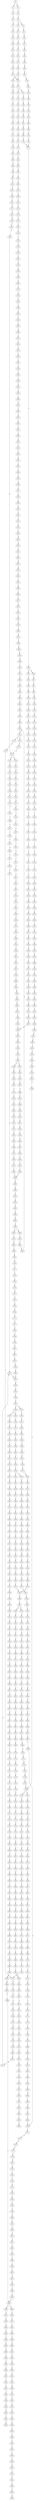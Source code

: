 strict digraph  {
	S0 -> S1 [ label = T ];
	S0 -> S2 [ label = G ];
	S1 -> S3 [ label = T ];
	S2 -> S4 [ label = T ];
	S3 -> S5 [ label = C ];
	S4 -> S6 [ label = C ];
	S5 -> S7 [ label = A ];
	S6 -> S8 [ label = G ];
	S6 -> S9 [ label = C ];
	S7 -> S10 [ label = A ];
	S8 -> S11 [ label = A ];
	S9 -> S12 [ label = A ];
	S10 -> S13 [ label = G ];
	S11 -> S14 [ label = G ];
	S12 -> S15 [ label = G ];
	S13 -> S16 [ label = C ];
	S14 -> S17 [ label = C ];
	S15 -> S18 [ label = C ];
	S16 -> S19 [ label = G ];
	S17 -> S20 [ label = G ];
	S18 -> S21 [ label = G ];
	S19 -> S22 [ label = A ];
	S20 -> S23 [ label = A ];
	S21 -> S24 [ label = A ];
	S22 -> S25 [ label = G ];
	S23 -> S26 [ label = G ];
	S24 -> S27 [ label = G ];
	S25 -> S28 [ label = T ];
	S26 -> S29 [ label = T ];
	S27 -> S30 [ label = T ];
	S28 -> S31 [ label = C ];
	S29 -> S32 [ label = C ];
	S30 -> S33 [ label = C ];
	S31 -> S34 [ label = C ];
	S32 -> S35 [ label = G ];
	S33 -> S34 [ label = C ];
	S33 -> S36 [ label = T ];
	S34 -> S37 [ label = C ];
	S35 -> S38 [ label = A ];
	S36 -> S39 [ label = C ];
	S37 -> S40 [ label = T ];
	S37 -> S41 [ label = G ];
	S38 -> S42 [ label = A ];
	S39 -> S43 [ label = G ];
	S40 -> S44 [ label = C ];
	S41 -> S45 [ label = C ];
	S42 -> S46 [ label = C ];
	S43 -> S47 [ label = T ];
	S44 -> S48 [ label = C ];
	S45 -> S49 [ label = C ];
	S46 -> S50 [ label = C ];
	S47 -> S51 [ label = C ];
	S48 -> S52 [ label = G ];
	S49 -> S53 [ label = T ];
	S50 -> S54 [ label = T ];
	S51 -> S55 [ label = T ];
	S52 -> S56 [ label = G ];
	S53 -> S57 [ label = G ];
	S54 -> S58 [ label = G ];
	S55 -> S59 [ label = G ];
	S56 -> S60 [ label = T ];
	S57 -> S61 [ label = T ];
	S58 -> S62 [ label = T ];
	S59 -> S63 [ label = T ];
	S60 -> S64 [ label = C ];
	S61 -> S65 [ label = C ];
	S62 -> S66 [ label = C ];
	S63 -> S67 [ label = T ];
	S64 -> S68 [ label = T ];
	S65 -> S69 [ label = G ];
	S66 -> S70 [ label = G ];
	S67 -> S71 [ label = C ];
	S68 -> S72 [ label = G ];
	S69 -> S73 [ label = C ];
	S70 -> S74 [ label = C ];
	S71 -> S75 [ label = C ];
	S72 -> S76 [ label = G ];
	S73 -> S77 [ label = G ];
	S74 -> S77 [ label = G ];
	S75 -> S78 [ label = G ];
	S76 -> S79 [ label = A ];
	S77 -> S80 [ label = C ];
	S78 -> S81 [ label = T ];
	S79 -> S82 [ label = G ];
	S80 -> S83 [ label = G ];
	S80 -> S84 [ label = A ];
	S81 -> S85 [ label = G ];
	S82 -> S86 [ label = G ];
	S83 -> S87 [ label = A ];
	S84 -> S88 [ label = A ];
	S85 -> S89 [ label = G ];
	S86 -> S90 [ label = G ];
	S87 -> S91 [ label = G ];
	S88 -> S92 [ label = C ];
	S89 -> S93 [ label = C ];
	S90 -> S94 [ label = T ];
	S91 -> S95 [ label = C ];
	S92 -> S96 [ label = C ];
	S93 -> S97 [ label = C ];
	S94 -> S98 [ label = G ];
	S95 -> S99 [ label = A ];
	S96 -> S100 [ label = C ];
	S97 -> S101 [ label = C ];
	S98 -> S102 [ label = T ];
	S99 -> S103 [ label = G ];
	S100 -> S104 [ label = G ];
	S101 -> S105 [ label = G ];
	S102 -> S106 [ label = T ];
	S103 -> S107 [ label = T ];
	S104 -> S108 [ label = T ];
	S105 -> S109 [ label = T ];
	S106 -> S110 [ label = C ];
	S107 -> S111 [ label = G ];
	S108 -> S112 [ label = A ];
	S109 -> S113 [ label = C ];
	S110 -> S114 [ label = C ];
	S111 -> S115 [ label = C ];
	S112 -> S116 [ label = C ];
	S113 -> S117 [ label = C ];
	S114 -> S118 [ label = A ];
	S115 -> S119 [ label = A ];
	S116 -> S120 [ label = A ];
	S117 -> S121 [ label = A ];
	S118 -> S122 [ label = G ];
	S119 -> S123 [ label = A ];
	S120 -> S124 [ label = G ];
	S121 -> S125 [ label = G ];
	S122 -> S126 [ label = C ];
	S123 -> S127 [ label = C ];
	S124 -> S128 [ label = C ];
	S125 -> S129 [ label = T ];
	S126 -> S130 [ label = A ];
	S127 -> S131 [ label = A ];
	S128 -> S132 [ label = A ];
	S129 -> S133 [ label = A ];
	S130 -> S134 [ label = G ];
	S131 -> S135 [ label = G ];
	S132 -> S136 [ label = G ];
	S133 -> S137 [ label = G ];
	S134 -> S138 [ label = A ];
	S135 -> S139 [ label = C ];
	S136 -> S140 [ label = G ];
	S137 -> S141 [ label = G ];
	S137 -> S142 [ label = C ];
	S138 -> S143 [ label = T ];
	S139 -> S144 [ label = T ];
	S140 -> S145 [ label = T ];
	S141 -> S146 [ label = G ];
	S142 -> S147 [ label = T ];
	S143 -> S148 [ label = A ];
	S144 -> S149 [ label = A ];
	S145 -> S150 [ label = G ];
	S146 -> S151 [ label = T ];
	S147 -> S152 [ label = C ];
	S148 -> S153 [ label = A ];
	S149 -> S154 [ label = C ];
	S150 -> S155 [ label = C ];
	S151 -> S156 [ label = C ];
	S152 -> S157 [ label = C ];
	S153 -> S158 [ label = A ];
	S154 -> S159 [ label = G ];
	S155 -> S160 [ label = A ];
	S156 -> S161 [ label = A ];
	S157 -> S162 [ label = A ];
	S158 -> S163 [ label = A ];
	S159 -> S164 [ label = A ];
	S160 -> S165 [ label = C ];
	S161 -> S166 [ label = C ];
	S162 -> S167 [ label = C ];
	S163 -> S168 [ label = A ];
	S164 -> S169 [ label = G ];
	S165 -> S170 [ label = G ];
	S166 -> S171 [ label = T ];
	S167 -> S172 [ label = C ];
	S168 -> S173 [ label = C ];
	S169 -> S174 [ label = A ];
	S170 -> S175 [ label = C ];
	S171 -> S176 [ label = C ];
	S172 -> S177 [ label = G ];
	S173 -> S178 [ label = T ];
	S174 -> S179 [ label = A ];
	S175 -> S180 [ label = G ];
	S176 -> S181 [ label = G ];
	S177 -> S182 [ label = G ];
	S178 -> S183 [ label = T ];
	S179 -> S184 [ label = C ];
	S180 -> S185 [ label = G ];
	S181 -> S186 [ label = C ];
	S182 -> S187 [ label = A ];
	S183 -> S188 [ label = T ];
	S184 -> S189 [ label = T ];
	S185 -> S190 [ label = T ];
	S186 -> S191 [ label = T ];
	S187 -> S192 [ label = C ];
	S188 -> S193 [ label = G ];
	S189 -> S194 [ label = G ];
	S190 -> S195 [ label = G ];
	S191 -> S196 [ label = T ];
	S192 -> S197 [ label = G ];
	S193 -> S198 [ label = C ];
	S194 -> S199 [ label = G ];
	S195 -> S200 [ label = C ];
	S196 -> S201 [ label = C ];
	S197 -> S202 [ label = T ];
	S198 -> S203 [ label = C ];
	S199 -> S204 [ label = C ];
	S200 -> S205 [ label = C ];
	S201 -> S206 [ label = A ];
	S202 -> S207 [ label = C ];
	S203 -> S208 [ label = G ];
	S204 -> S209 [ label = G ];
	S205 -> S210 [ label = G ];
	S206 -> S211 [ label = T ];
	S207 -> S212 [ label = G ];
	S208 -> S213 [ label = T ];
	S209 -> S214 [ label = C ];
	S210 -> S215 [ label = C ];
	S211 -> S216 [ label = C ];
	S212 -> S217 [ label = T ];
	S213 -> S218 [ label = A ];
	S214 -> S219 [ label = A ];
	S215 -> S220 [ label = A ];
	S216 -> S221 [ label = C ];
	S217 -> S222 [ label = G ];
	S218 -> S223 [ label = G ];
	S219 -> S224 [ label = G ];
	S220 -> S225 [ label = A ];
	S221 -> S226 [ label = A ];
	S222 -> S227 [ label = A ];
	S223 -> S228 [ label = C ];
	S224 -> S229 [ label = C ];
	S225 -> S230 [ label = C ];
	S226 -> S231 [ label = G ];
	S227 -> S232 [ label = C ];
	S228 -> S233 [ label = C ];
	S229 -> S234 [ label = G ];
	S230 -> S235 [ label = C ];
	S231 -> S236 [ label = A ];
	S232 -> S237 [ label = C ];
	S233 -> S238 [ label = G ];
	S234 -> S239 [ label = G ];
	S235 -> S240 [ label = A ];
	S236 -> S241 [ label = A ];
	S237 -> S242 [ label = G ];
	S238 -> S243 [ label = G ];
	S239 -> S244 [ label = G ];
	S240 -> S245 [ label = G ];
	S241 -> S246 [ label = C ];
	S242 -> S247 [ label = G ];
	S243 -> S248 [ label = T ];
	S244 -> S249 [ label = T ];
	S245 -> S250 [ label = T ];
	S246 -> S251 [ label = C ];
	S247 -> S252 [ label = T ];
	S248 -> S253 [ label = G ];
	S249 -> S254 [ label = G ];
	S250 -> S255 [ label = C ];
	S251 -> S256 [ label = A ];
	S251 -> S257 [ label = G ];
	S252 -> S258 [ label = C ];
	S253 -> S259 [ label = A ];
	S254 -> S260 [ label = C ];
	S255 -> S261 [ label = G ];
	S256 -> S262 [ label = G ];
	S256 -> S263 [ label = C ];
	S257 -> S264 [ label = G ];
	S258 -> S265 [ label = G ];
	S259 -> S266 [ label = C ];
	S260 -> S267 [ label = C ];
	S261 -> S268 [ label = C ];
	S262 -> S269 [ label = A ];
	S263 -> S270 [ label = C ];
	S264 -> S271 [ label = A ];
	S265 -> S272 [ label = C ];
	S266 -> S273 [ label = G ];
	S267 -> S274 [ label = G ];
	S268 -> S275 [ label = G ];
	S269 -> S276 [ label = C ];
	S270 -> S277 [ label = A ];
	S271 -> S278 [ label = C ];
	S272 -> S279 [ label = G ];
	S273 -> S280 [ label = T ];
	S274 -> S281 [ label = C ];
	S275 -> S282 [ label = C ];
	S276 -> S283 [ label = T ];
	S277 -> S284 [ label = C ];
	S278 -> S285 [ label = G ];
	S279 -> S286 [ label = T ];
	S280 -> S287 [ label = G ];
	S281 -> S288 [ label = C ];
	S282 -> S289 [ label = A ];
	S283 -> S290 [ label = C ];
	S284 -> S291 [ label = C ];
	S285 -> S292 [ label = C ];
	S286 -> S293 [ label = A ];
	S287 -> S294 [ label = G ];
	S288 -> S295 [ label = G ];
	S289 -> S296 [ label = G ];
	S290 -> S297 [ label = C ];
	S291 -> S298 [ label = C ];
	S292 -> S299 [ label = C ];
	S293 -> S300 [ label = G ];
	S294 -> S301 [ label = G ];
	S295 -> S302 [ label = G ];
	S296 -> S303 [ label = C ];
	S297 -> S304 [ label = C ];
	S298 -> S305 [ label = C ];
	S299 -> S306 [ label = C ];
	S300 -> S307 [ label = C ];
	S301 -> S308 [ label = T ];
	S302 -> S309 [ label = T ];
	S303 -> S310 [ label = C ];
	S304 -> S311 [ label = A ];
	S305 -> S312 [ label = T ];
	S306 -> S313 [ label = A ];
	S307 -> S314 [ label = C ];
	S308 -> S315 [ label = A ];
	S309 -> S316 [ label = G ];
	S310 -> S317 [ label = G ];
	S311 -> S318 [ label = T ];
	S312 -> S319 [ label = T ];
	S313 -> S320 [ label = T ];
	S314 -> S321 [ label = G ];
	S315 -> S322 [ label = C ];
	S316 -> S323 [ label = G ];
	S317 -> S324 [ label = G ];
	S318 -> S325 [ label = C ];
	S319 -> S326 [ label = C ];
	S320 -> S327 [ label = C ];
	S321 -> S328 [ label = C ];
	S322 -> S329 [ label = T ];
	S323 -> S330 [ label = T ];
	S324 -> S331 [ label = T ];
	S325 -> S332 [ label = T ];
	S326 -> S333 [ label = C ];
	S326 -> S334 [ label = G ];
	S327 -> S335 [ label = G ];
	S328 -> S336 [ label = T ];
	S329 -> S337 [ label = A ];
	S330 -> S338 [ label = G ];
	S331 -> S339 [ label = G ];
	S332 -> S340 [ label = G ];
	S333 -> S341 [ label = T ];
	S334 -> S342 [ label = A ];
	S335 -> S343 [ label = T ];
	S336 -> S344 [ label = G ];
	S337 -> S345 [ label = T ];
	S338 -> S346 [ label = G ];
	S339 -> S347 [ label = G ];
	S340 -> S348 [ label = C ];
	S341 -> S349 [ label = G ];
	S342 -> S350 [ label = T ];
	S343 -> S351 [ label = C ];
	S344 -> S352 [ label = G ];
	S345 -> S353 [ label = T ];
	S346 -> S354 [ label = A ];
	S347 -> S355 [ label = A ];
	S348 -> S356 [ label = C ];
	S349 -> S357 [ label = T ];
	S350 -> S358 [ label = C ];
	S351 -> S359 [ label = C ];
	S352 -> S360 [ label = A ];
	S353 -> S361 [ label = G ];
	S354 -> S362 [ label = A ];
	S355 -> S363 [ label = A ];
	S356 -> S364 [ label = A ];
	S357 -> S365 [ label = C ];
	S358 -> S366 [ label = G ];
	S359 -> S367 [ label = T ];
	S360 -> S368 [ label = A ];
	S361 -> S369 [ label = G ];
	S362 -> S370 [ label = C ];
	S363 -> S371 [ label = G ];
	S364 -> S372 [ label = G ];
	S365 -> S373 [ label = C ];
	S366 -> S374 [ label = T ];
	S367 -> S375 [ label = C ];
	S368 -> S376 [ label = G ];
	S369 -> S377 [ label = A ];
	S370 -> S378 [ label = C ];
	S371 -> S379 [ label = A ];
	S372 -> S380 [ label = T ];
	S373 -> S381 [ label = T ];
	S374 -> S382 [ label = T ];
	S375 -> S383 [ label = T ];
	S376 -> S384 [ label = A ];
	S377 -> S385 [ label = A ];
	S378 -> S386 [ label = T ];
	S379 -> S387 [ label = A ];
	S380 -> S388 [ label = C ];
	S381 -> S389 [ label = T ];
	S382 -> S390 [ label = T ];
	S383 -> S391 [ label = T ];
	S384 -> S392 [ label = A ];
	S385 -> S393 [ label = C ];
	S386 -> S394 [ label = C ];
	S387 -> S395 [ label = C ];
	S388 -> S396 [ label = G ];
	S389 -> S397 [ label = G ];
	S390 -> S398 [ label = G ];
	S391 -> S399 [ label = C ];
	S392 -> S395 [ label = C ];
	S393 -> S400 [ label = G ];
	S394 -> S401 [ label = G ];
	S395 -> S402 [ label = G ];
	S396 -> S403 [ label = T ];
	S397 -> S404 [ label = T ];
	S398 -> S405 [ label = T ];
	S399 -> S406 [ label = T ];
	S400 -> S407 [ label = G ];
	S401 -> S408 [ label = G ];
	S402 -> S409 [ label = G ];
	S403 -> S410 [ label = A ];
	S404 -> S411 [ label = A ];
	S405 -> S412 [ label = A ];
	S406 -> S413 [ label = C ];
	S407 -> S414 [ label = T ];
	S408 -> S415 [ label = C ];
	S409 -> S416 [ label = C ];
	S410 -> S417 [ label = A ];
	S411 -> S418 [ label = G ];
	S412 -> S419 [ label = G ];
	S413 -> S420 [ label = G ];
	S414 -> S421 [ label = A ];
	S415 -> S422 [ label = A ];
	S416 -> S423 [ label = A ];
	S417 -> S424 [ label = G ];
	S418 -> S425 [ label = G ];
	S419 -> S426 [ label = G ];
	S420 -> S427 [ label = G ];
	S421 -> S428 [ label = C ];
	S422 -> S429 [ label = C ];
	S423 -> S430 [ label = C ];
	S424 -> S431 [ label = A ];
	S425 -> S432 [ label = A ];
	S426 -> S433 [ label = A ];
	S427 -> S434 [ label = A ];
	S428 -> S435 [ label = G ];
	S429 -> S436 [ label = G ];
	S430 -> S437 [ label = C ];
	S430 -> S438 [ label = T ];
	S431 -> S439 [ label = C ];
	S432 -> S440 [ label = G ];
	S433 -> S441 [ label = A ];
	S434 -> S442 [ label = G ];
	S435 -> S443 [ label = A ];
	S436 -> S444 [ label = C ];
	S437 -> S445 [ label = G ];
	S438 -> S446 [ label = G ];
	S439 -> S447 [ label = G ];
	S440 -> S448 [ label = A ];
	S441 -> S449 [ label = A ];
	S442 -> S450 [ label = A ];
	S443 -> S451 [ label = A ];
	S444 -> S452 [ label = G ];
	S445 -> S453 [ label = G ];
	S446 -> S454 [ label = G ];
	S447 -> S455 [ label = G ];
	S448 -> S456 [ label = G ];
	S449 -> S457 [ label = G ];
	S450 -> S458 [ label = G ];
	S451 -> S459 [ label = G ];
	S452 -> S460 [ label = C ];
	S453 -> S461 [ label = G ];
	S454 -> S462 [ label = G ];
	S455 -> S463 [ label = C ];
	S456 -> S464 [ label = G ];
	S457 -> S465 [ label = G ];
	S458 -> S466 [ label = G ];
	S459 -> S467 [ label = A ];
	S460 -> S468 [ label = G ];
	S461 -> S469 [ label = A ];
	S462 -> S470 [ label = A ];
	S463 -> S471 [ label = T ];
	S464 -> S472 [ label = T ];
	S465 -> S473 [ label = T ];
	S466 -> S474 [ label = T ];
	S467 -> S475 [ label = A ];
	S468 -> S476 [ label = C ];
	S468 -> S477 [ label = G ];
	S469 -> S478 [ label = A ];
	S470 -> S479 [ label = A ];
	S471 -> S480 [ label = C ];
	S472 -> S481 [ label = C ];
	S473 -> S482 [ label = C ];
	S474 -> S481 [ label = C ];
	S475 -> S483 [ label = G ];
	S476 -> S484 [ label = G ];
	S477 -> S485 [ label = C ];
	S478 -> S486 [ label = T ];
	S479 -> S487 [ label = C ];
	S480 -> S488 [ label = T ];
	S481 -> S489 [ label = C ];
	S482 -> S490 [ label = C ];
	S483 -> S491 [ label = T ];
	S484 -> S492 [ label = T ];
	S485 -> S493 [ label = T ];
	S486 -> S494 [ label = T ];
	S487 -> S495 [ label = T ];
	S488 -> S496 [ label = C ];
	S489 -> S497 [ label = C ];
	S490 -> S498 [ label = C ];
	S491 -> S499 [ label = G ];
	S492 -> S500 [ label = C ];
	S493 -> S501 [ label = G ];
	S494 -> S502 [ label = G ];
	S495 -> S503 [ label = G ];
	S496 -> S504 [ label = G ];
	S497 -> S505 [ label = A ];
	S497 -> S506 [ label = G ];
	S498 -> S507 [ label = G ];
	S499 -> S508 [ label = T ];
	S500 -> S509 [ label = G ];
	S501 -> S510 [ label = G ];
	S502 -> S511 [ label = A ];
	S503 -> S512 [ label = G ];
	S504 -> S513 [ label = A ];
	S505 -> S514 [ label = G ];
	S506 -> S515 [ label = G ];
	S507 -> S516 [ label = A ];
	S508 -> S517 [ label = C ];
	S509 -> S518 [ label = A ];
	S510 -> S519 [ label = A ];
	S511 -> S520 [ label = A ];
	S512 -> S521 [ label = A ];
	S513 -> S522 [ label = A ];
	S514 -> S523 [ label = A ];
	S515 -> S524 [ label = A ];
	S516 -> S525 [ label = A ];
	S517 -> S526 [ label = C ];
	S518 -> S527 [ label = C ];
	S519 -> S528 [ label = A ];
	S520 -> S529 [ label = C ];
	S521 -> S530 [ label = C ];
	S522 -> S531 [ label = G ];
	S523 -> S532 [ label = G ];
	S524 -> S533 [ label = G ];
	S525 -> S534 [ label = G ];
	S526 -> S535 [ label = T ];
	S527 -> S536 [ label = G ];
	S528 -> S537 [ label = T ];
	S529 -> S538 [ label = C ];
	S530 -> S539 [ label = C ];
	S531 -> S540 [ label = T ];
	S532 -> S541 [ label = C ];
	S533 -> S542 [ label = G ];
	S534 -> S543 [ label = T ];
	S535 -> S544 [ label = G ];
	S536 -> S545 [ label = C ];
	S537 -> S546 [ label = G ];
	S538 -> S547 [ label = C ];
	S539 -> S548 [ label = C ];
	S540 -> S549 [ label = C ];
	S541 -> S550 [ label = C ];
	S542 -> S551 [ label = C ];
	S543 -> S552 [ label = C ];
	S544 -> S553 [ label = G ];
	S545 -> S554 [ label = G ];
	S546 -> S555 [ label = G ];
	S547 -> S556 [ label = G ];
	S548 -> S557 [ label = G ];
	S549 -> S558 [ label = G ];
	S550 -> S559 [ label = A ];
	S551 -> S560 [ label = G ];
	S552 -> S561 [ label = G ];
	S553 -> S562 [ label = C ];
	S554 -> S563 [ label = C ];
	S555 -> S564 [ label = G ];
	S556 -> S565 [ label = T ];
	S557 -> S566 [ label = T ];
	S558 -> S567 [ label = C ];
	S559 -> S568 [ label = C ];
	S560 -> S569 [ label = T ];
	S561 -> S570 [ label = A ];
	S562 -> S571 [ label = C ];
	S563 -> S572 [ label = C ];
	S564 -> S573 [ label = G ];
	S565 -> S574 [ label = C ];
	S566 -> S575 [ label = C ];
	S567 -> S576 [ label = G ];
	S568 -> S577 [ label = G ];
	S569 -> S578 [ label = G ];
	S570 -> S579 [ label = G ];
	S571 -> S580 [ label = T ];
	S572 -> S581 [ label = T ];
	S573 -> S582 [ label = T ];
	S574 -> S583 [ label = T ];
	S575 -> S584 [ label = T ];
	S576 -> S585 [ label = G ];
	S577 -> S586 [ label = G ];
	S578 -> S587 [ label = G ];
	S579 -> S588 [ label = G ];
	S580 -> S589 [ label = G ];
	S581 -> S590 [ label = C ];
	S582 -> S591 [ label = C ];
	S583 -> S592 [ label = C ];
	S584 -> S592 [ label = C ];
	S585 -> S593 [ label = C ];
	S586 -> S594 [ label = T ];
	S587 -> S595 [ label = T ];
	S588 -> S596 [ label = T ];
	S589 -> S597 [ label = G ];
	S590 -> S598 [ label = G ];
	S591 -> S599 [ label = C ];
	S592 -> S600 [ label = G ];
	S593 -> S601 [ label = T ];
	S594 -> S602 [ label = T ];
	S595 -> S603 [ label = A ];
	S596 -> S604 [ label = A ];
	S597 -> S605 [ label = G ];
	S598 -> S606 [ label = G ];
	S599 -> S607 [ label = G ];
	S600 -> S608 [ label = G ];
	S601 -> S609 [ label = A ];
	S602 -> S610 [ label = A ];
	S603 -> S611 [ label = T ];
	S604 -> S612 [ label = T ];
	S605 -> S613 [ label = T ];
	S606 -> S614 [ label = G ];
	S607 -> S615 [ label = C ];
	S608 -> S616 [ label = C ];
	S609 -> S617 [ label = T ];
	S610 -> S618 [ label = C ];
	S611 -> S619 [ label = G ];
	S612 -> S620 [ label = A ];
	S613 -> S621 [ label = C ];
	S614 -> S622 [ label = C ];
	S615 -> S623 [ label = C ];
	S616 -> S624 [ label = A ];
	S617 -> S625 [ label = A ];
	S618 -> S626 [ label = T ];
	S619 -> S627 [ label = A ];
	S620 -> S628 [ label = A ];
	S621 -> S629 [ label = C ];
	S622 -> S630 [ label = T ];
	S623 -> S631 [ label = G ];
	S624 -> S632 [ label = C ];
	S625 -> S633 [ label = G ];
	S626 -> S634 [ label = G ];
	S627 -> S635 [ label = G ];
	S628 -> S636 [ label = G ];
	S629 -> S637 [ label = C ];
	S630 -> S638 [ label = C ];
	S631 -> S639 [ label = G ];
	S632 -> S640 [ label = C ];
	S633 -> S641 [ label = T ];
	S634 -> S642 [ label = C ];
	S635 -> S643 [ label = C ];
	S636 -> S644 [ label = T ];
	S637 -> S645 [ label = G ];
	S638 -> S646 [ label = A ];
	S639 -> S647 [ label = A ];
	S640 -> S648 [ label = G ];
	S641 -> S649 [ label = A ];
	S642 -> S650 [ label = A ];
	S643 -> S651 [ label = G ];
	S644 -> S652 [ label = C ];
	S645 -> S653 [ label = A ];
	S646 -> S654 [ label = C ];
	S647 -> S655 [ label = A ];
	S648 -> S656 [ label = A ];
	S649 -> S657 [ label = G ];
	S650 -> S658 [ label = G ];
	S651 -> S659 [ label = G ];
	S652 -> S660 [ label = G ];
	S653 -> S661 [ label = G ];
	S654 -> S662 [ label = G ];
	S655 -> S663 [ label = C ];
	S656 -> S664 [ label = G ];
	S656 -> S665 [ label = A ];
	S657 -> S666 [ label = C ];
	S658 -> S667 [ label = A ];
	S659 -> S668 [ label = T ];
	S660 -> S669 [ label = T ];
	S661 -> S670 [ label = T ];
	S662 -> S671 [ label = T ];
	S663 -> S672 [ label = T ];
	S664 -> S673 [ label = T ];
	S665 -> S674 [ label = T ];
	S666 -> S675 [ label = C ];
	S667 -> S676 [ label = C ];
	S668 -> S677 [ label = C ];
	S669 -> S678 [ label = G ];
	S670 -> S679 [ label = C ];
	S671 -> S680 [ label = C ];
	S672 -> S681 [ label = G ];
	S673 -> S682 [ label = C ];
	S674 -> S683 [ label = G ];
	S675 -> S684 [ label = G ];
	S676 -> S685 [ label = G ];
	S677 -> S686 [ label = G ];
	S678 -> S687 [ label = G ];
	S679 -> S688 [ label = C ];
	S680 -> S689 [ label = C ];
	S681 -> S690 [ label = C ];
	S682 -> S691 [ label = C ];
	S683 -> S692 [ label = T ];
	S684 -> S693 [ label = A ];
	S685 -> S694 [ label = G ];
	S686 -> S695 [ label = C ];
	S687 -> S696 [ label = T ];
	S688 -> S697 [ label = A ];
	S689 -> S698 [ label = A ];
	S690 -> S699 [ label = A ];
	S691 -> S697 [ label = A ];
	S692 -> S700 [ label = A ];
	S693 -> S701 [ label = A ];
	S694 -> S702 [ label = A ];
	S695 -> S703 [ label = A ];
	S696 -> S704 [ label = A ];
	S697 -> S705 [ label = G ];
	S698 -> S706 [ label = G ];
	S699 -> S707 [ label = A ];
	S700 -> S708 [ label = G ];
	S701 -> S709 [ label = A ];
	S702 -> S710 [ label = C ];
	S703 -> S711 [ label = C ];
	S704 -> S712 [ label = C ];
	S705 -> S713 [ label = T ];
	S705 -> S714 [ label = C ];
	S706 -> S715 [ label = C ];
	S707 -> S716 [ label = C ];
	S708 -> S717 [ label = T ];
	S709 -> S718 [ label = C ];
	S710 -> S719 [ label = A ];
	S711 -> S720 [ label = G ];
	S712 -> S721 [ label = C ];
	S713 -> S722 [ label = A ];
	S714 -> S723 [ label = T ];
	S715 -> S724 [ label = T ];
	S716 -> S725 [ label = C ];
	S717 -> S726 [ label = T ];
	S718 -> S727 [ label = C ];
	S719 -> S728 [ label = C ];
	S720 -> S729 [ label = C ];
	S721 -> S730 [ label = G ];
	S722 -> S137 [ label = G ];
	S723 -> S731 [ label = T ];
	S724 -> S731 [ label = T ];
	S725 -> S732 [ label = A ];
	S726 -> S733 [ label = T ];
	S727 -> S734 [ label = C ];
	S728 -> S735 [ label = A ];
	S729 -> S736 [ label = G ];
	S730 -> S737 [ label = G ];
	S731 -> S738 [ label = C ];
	S732 -> S739 [ label = G ];
	S733 -> S740 [ label = C ];
	S734 -> S741 [ label = C ];
	S735 -> S742 [ label = C ];
	S736 -> S743 [ label = C ];
	S737 -> S744 [ label = T ];
	S738 -> S745 [ label = A ];
	S739 -> S746 [ label = A ];
	S740 -> S747 [ label = A ];
	S741 -> S748 [ label = G ];
	S742 -> S749 [ label = C ];
	S743 -> S468 [ label = G ];
	S744 -> S750 [ label = G ];
	S745 -> S751 [ label = C ];
	S746 -> S752 [ label = A ];
	S747 -> S753 [ label = C ];
	S748 -> S754 [ label = A ];
	S749 -> S755 [ label = T ];
	S750 -> S756 [ label = G ];
	S751 -> S757 [ label = G ];
	S752 -> S758 [ label = C ];
	S753 -> S759 [ label = T ];
	S754 -> S760 [ label = C ];
	S755 -> S761 [ label = C ];
	S756 -> S762 [ label = T ];
	S757 -> S763 [ label = C ];
	S758 -> S764 [ label = A ];
	S759 -> S765 [ label = C ];
	S760 -> S766 [ label = T ];
	S761 -> S767 [ label = T ];
	S762 -> S768 [ label = T ];
	S763 -> S769 [ label = C ];
	S764 -> S770 [ label = G ];
	S765 -> S771 [ label = C ];
	S766 -> S772 [ label = A ];
	S767 -> S773 [ label = A ];
	S768 -> S774 [ label = A ];
	S769 -> S775 [ label = C ];
	S770 -> S776 [ label = C ];
	S771 -> S777 [ label = T ];
	S772 -> S778 [ label = G ];
	S773 -> S779 [ label = G ];
	S774 -> S780 [ label = G ];
	S775 -> S781 [ label = T ];
	S776 -> S782 [ label = C ];
	S777 -> S783 [ label = T ];
	S778 -> S784 [ label = A ];
	S779 -> S785 [ label = A ];
	S780 -> S786 [ label = A ];
	S781 -> S787 [ label = T ];
	S782 -> S788 [ label = G ];
	S783 -> S789 [ label = T ];
	S784 -> S790 [ label = A ];
	S785 -> S791 [ label = A ];
	S786 -> S792 [ label = A ];
	S787 -> S793 [ label = C ];
	S788 -> S794 [ label = T ];
	S789 -> S795 [ label = C ];
	S790 -> S796 [ label = T ];
	S791 -> S797 [ label = C ];
	S792 -> S798 [ label = G ];
	S793 -> S799 [ label = A ];
	S794 -> S800 [ label = C ];
	S795 -> S801 [ label = A ];
	S796 -> S802 [ label = C ];
	S797 -> S803 [ label = G ];
	S798 -> S804 [ label = G ];
	S799 -> S805 [ label = T ];
	S800 -> S806 [ label = C ];
	S801 -> S807 [ label = T ];
	S802 -> S808 [ label = G ];
	S803 -> S809 [ label = A ];
	S804 -> S810 [ label = G ];
	S805 -> S811 [ label = C ];
	S806 -> S812 [ label = T ];
	S807 -> S813 [ label = C ];
	S808 -> S814 [ label = G ];
	S809 -> S815 [ label = G ];
	S810 -> S816 [ label = G ];
	S811 -> S817 [ label = C ];
	S812 -> S818 [ label = C ];
	S813 -> S819 [ label = C ];
	S814 -> S820 [ label = G ];
	S815 -> S821 [ label = G ];
	S816 -> S822 [ label = G ];
	S817 -> S226 [ label = A ];
	S818 -> S823 [ label = T ];
	S819 -> S824 [ label = A ];
	S820 -> S825 [ label = T ];
	S821 -> S826 [ label = T ];
	S822 -> S827 [ label = T ];
	S823 -> S828 [ label = G ];
	S824 -> S231 [ label = G ];
	S825 -> S829 [ label = A ];
	S826 -> S830 [ label = G ];
	S827 -> S831 [ label = C ];
	S828 -> S832 [ label = T ];
	S829 -> S833 [ label = T ];
	S830 -> S834 [ label = T ];
	S831 -> S835 [ label = C ];
	S832 -> S836 [ label = C ];
	S833 -> S837 [ label = C ];
	S834 -> S838 [ label = C ];
	S835 -> S839 [ label = G ];
	S836 -> S840 [ label = G ];
	S837 -> S841 [ label = C ];
	S838 -> S842 [ label = C ];
	S839 -> S843 [ label = T ];
	S840 -> S844 [ label = T ];
	S841 -> S845 [ label = C ];
	S842 -> S846 [ label = C ];
	S843 -> S847 [ label = C ];
	S844 -> S848 [ label = G ];
	S845 -> S849 [ label = G ];
	S846 -> S850 [ label = T ];
	S847 -> S851 [ label = G ];
	S848 -> S852 [ label = G ];
	S849 -> S853 [ label = A ];
	S850 -> S854 [ label = G ];
	S851 -> S855 [ label = G ];
	S852 -> S856 [ label = T ];
	S853 -> S857 [ label = A ];
	S854 -> S858 [ label = T ];
	S855 -> S859 [ label = A ];
	S856 -> S704 [ label = A ];
	S857 -> S860 [ label = A ];
	S858 -> S861 [ label = C ];
	S859 -> S862 [ label = A ];
	S860 -> S863 [ label = G ];
	S861 -> S864 [ label = C ];
	S862 -> S865 [ label = C ];
	S863 -> S866 [ label = T ];
	S864 -> S867 [ label = T ];
	S865 -> S868 [ label = A ];
	S865 -> S869 [ label = T ];
	S866 -> S870 [ label = G ];
	S867 -> S871 [ label = A ];
	S868 -> S872 [ label = G ];
	S869 -> S873 [ label = A ];
	S870 -> S874 [ label = T ];
	S871 -> S875 [ label = C ];
	S872 -> S876 [ label = G ];
	S873 -> S877 [ label = C ];
	S874 -> S878 [ label = C ];
	S875 -> S879 [ label = T ];
	S876 -> S880 [ label = A ];
	S877 -> S881 [ label = A ];
	S878 -> S882 [ label = G ];
	S879 -> S883 [ label = A ];
	S880 -> S884 [ label = A ];
	S881 -> S885 [ label = A ];
	S882 -> S886 [ label = T ];
	S883 -> S887 [ label = C ];
	S884 -> S888 [ label = T ];
	S885 -> S889 [ label = C ];
	S886 -> S890 [ label = C ];
	S887 -> S891 [ label = C ];
	S888 -> S892 [ label = A ];
	S889 -> S893 [ label = G ];
	S890 -> S894 [ label = G ];
	S891 -> S895 [ label = A ];
	S892 -> S896 [ label = G ];
	S893 -> S897 [ label = A ];
	S894 -> S898 [ label = G ];
	S895 -> S899 [ label = G ];
	S896 -> S900 [ label = T ];
	S897 -> S901 [ label = A ];
	S898 -> S902 [ label = A ];
	S899 -> S903 [ label = G ];
	S900 -> S904 [ label = C ];
	S901 -> S905 [ label = A ];
	S902 -> S906 [ label = A ];
	S903 -> S907 [ label = A ];
	S904 -> S908 [ label = T ];
	S905 -> S909 [ label = A ];
	S906 -> S865 [ label = C ];
	S907 -> S910 [ label = G ];
	S908 -> S911 [ label = C ];
	S909 -> S912 [ label = C ];
	S910 -> S913 [ label = A ];
	S911 -> S914 [ label = T ];
	S912 -> S915 [ label = A ];
	S913 -> S916 [ label = G ];
	S914 -> S917 [ label = C ];
	S915 -> S918 [ label = G ];
	S916 -> S919 [ label = T ];
	S917 -> S920 [ label = T ];
	S918 -> S921 [ label = A ];
	S919 -> S922 [ label = C ];
	S920 -> S923 [ label = G ];
	S921 -> S924 [ label = A ];
	S922 -> S925 [ label = A ];
	S923 -> S926 [ label = A ];
	S924 -> S927 [ label = G ];
	S925 -> S928 [ label = G ];
	S926 -> S929 [ label = G ];
	S927 -> S930 [ label = G ];
	S928 -> S931 [ label = G ];
	S929 -> S932 [ label = T ];
	S930 -> S933 [ label = G ];
	S931 -> S934 [ label = A ];
	S932 -> S935 [ label = A ];
	S933 -> S936 [ label = G ];
	S934 -> S937 [ label = C ];
	S936 -> S938 [ label = T ];
	S937 -> S939 [ label = C ];
	S938 -> S940 [ label = C ];
	S939 -> S941 [ label = A ];
	S940 -> S942 [ label = T ];
	S941 -> S943 [ label = G ];
	S942 -> S944 [ label = C ];
	S943 -> S945 [ label = T ];
	S944 -> S946 [ label = T ];
	S945 -> S947 [ label = C ];
	S946 -> S948 [ label = C ];
	S947 -> S949 [ label = T ];
	S948 -> S950 [ label = G ];
	S949 -> S951 [ label = C ];
	S950 -> S952 [ label = T ];
	S951 -> S953 [ label = T ];
	S952 -> S954 [ label = G ];
	S953 -> S955 [ label = G ];
	S954 -> S956 [ label = G ];
	S955 -> S957 [ label = T ];
	S956 -> S958 [ label = T ];
	S957 -> S959 [ label = A ];
	S958 -> S960 [ label = A ];
}
